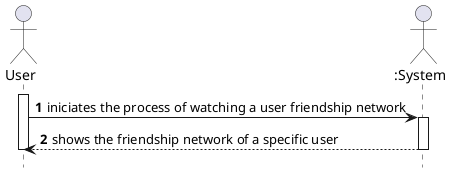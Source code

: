 @startuml SSD
        hide footbox
        autonumber

        actor "User" as U
        actor ":System" as SYS
        
        activate U
                U -> SYS : iniciates the process of watching a user friendship network
                activate SYS
                SYS --> U : shows the friendship network of a specific user
                deactivate SYS
        deactivate U

@enduml
